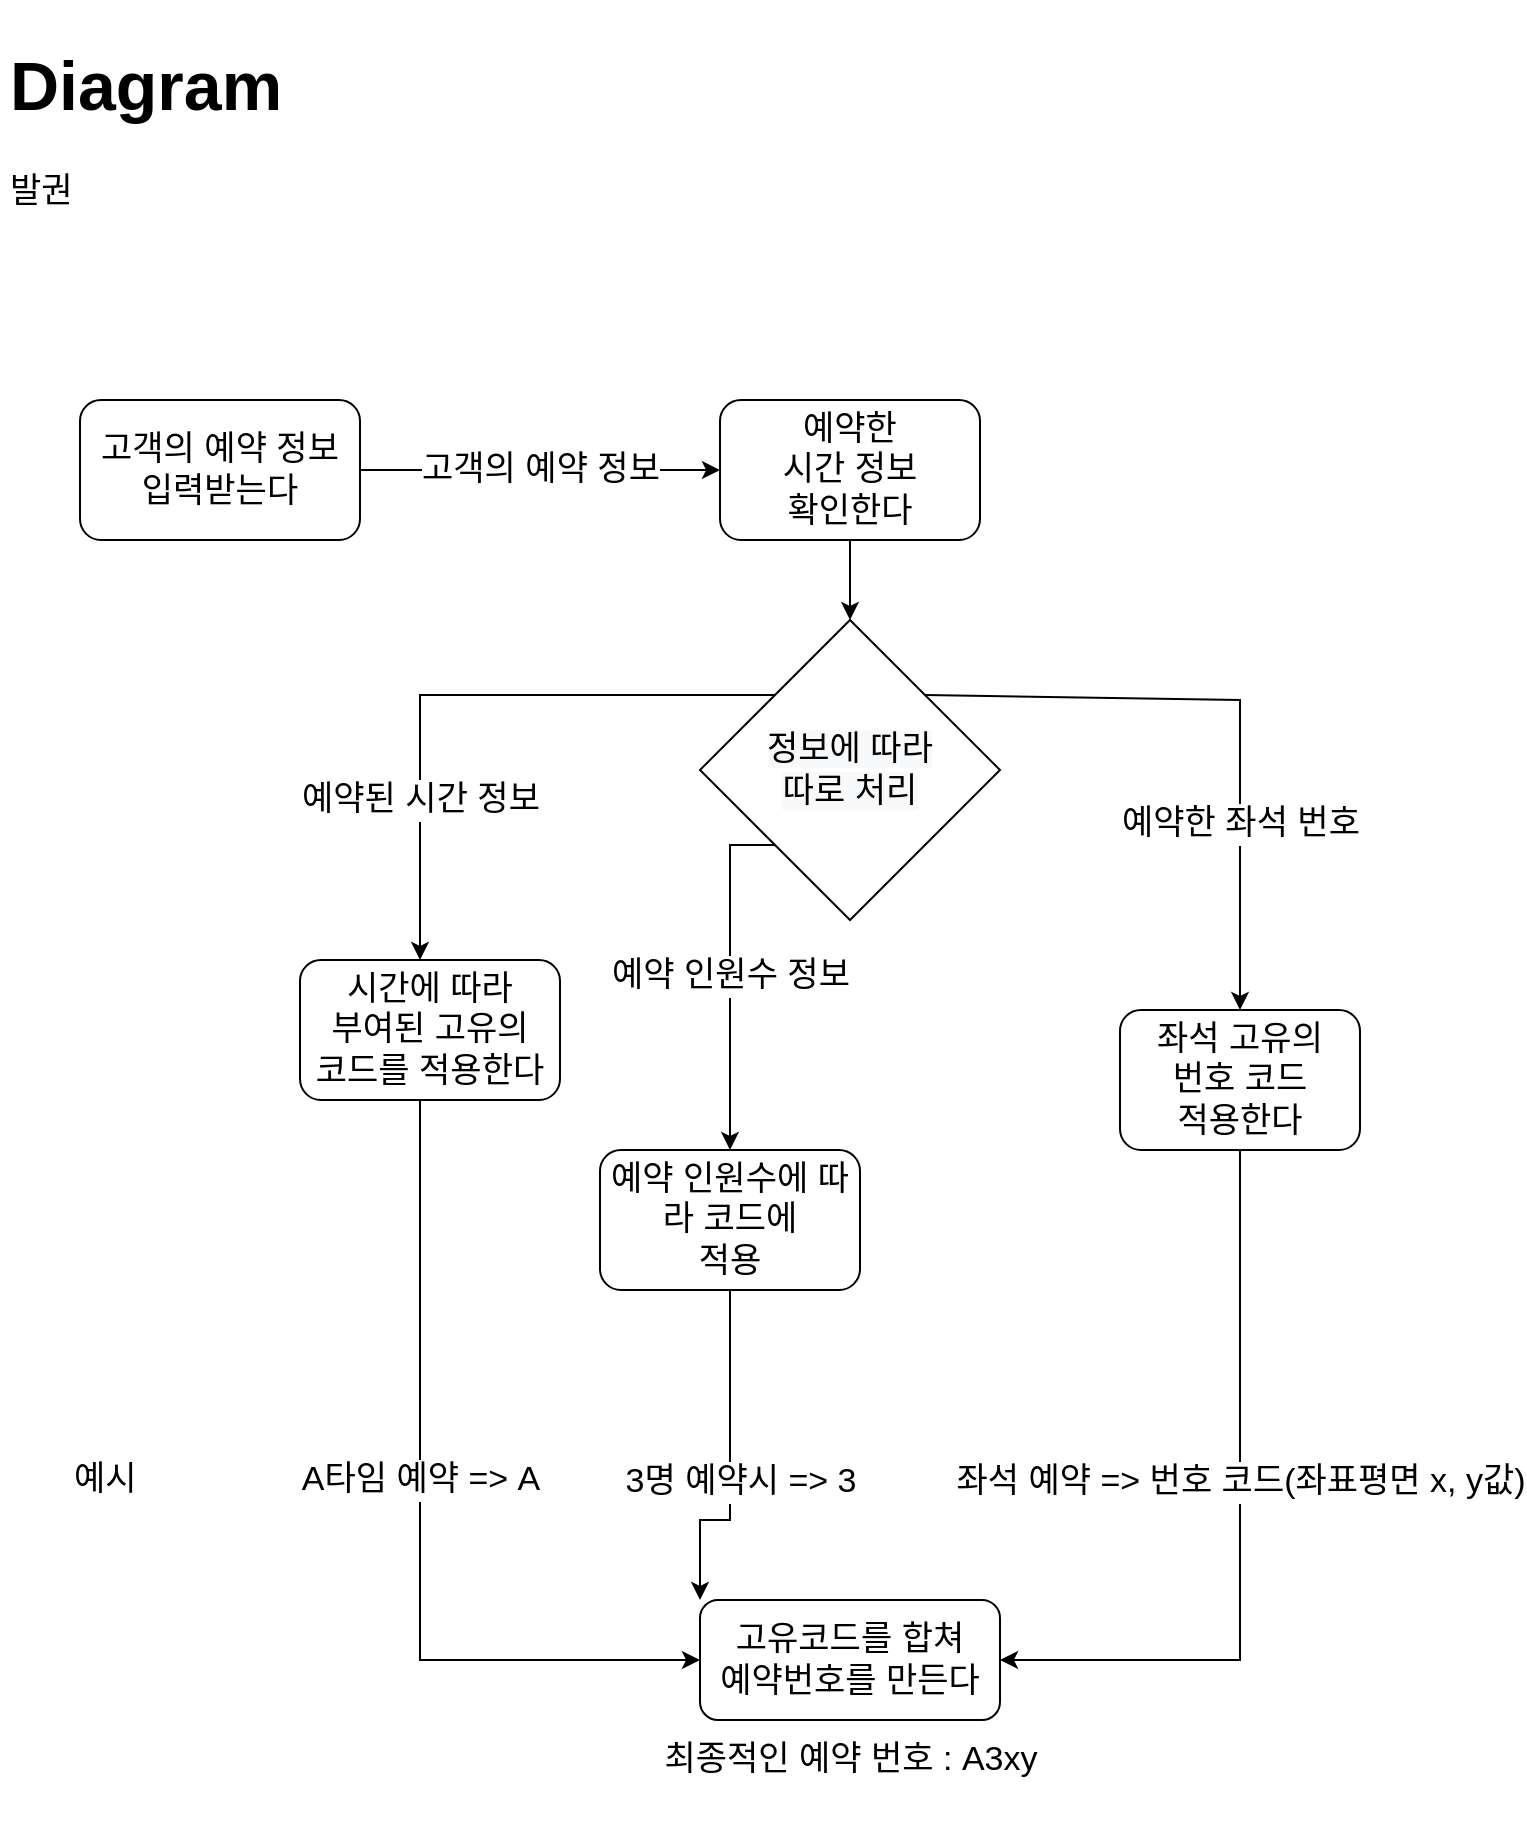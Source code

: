 <mxfile version="17.4.2" type="github">
  <diagram id="C5RBs43oDa-KdzZeNtuy" name="Page-1">
    <mxGraphModel dx="1483" dy="781" grid="1" gridSize="10" guides="1" tooltips="1" connect="1" arrows="1" fold="1" page="1" pageScale="1" pageWidth="827" pageHeight="1169" math="0" shadow="0">
      <root>
        <mxCell id="WIyWlLk6GJQsqaUBKTNV-0" />
        <mxCell id="WIyWlLk6GJQsqaUBKTNV-1" parent="WIyWlLk6GJQsqaUBKTNV-0" />
        <mxCell id="gFQcucEWS_bXOnacTtc2-0" value="&lt;font style=&quot;font-size: 17px&quot;&gt;고객의 예약 정보 &lt;br&gt;입력받는다&lt;/font&gt;" style="rounded=1;whiteSpace=wrap;html=1;" parent="WIyWlLk6GJQsqaUBKTNV-1" vertex="1">
          <mxGeometry x="80" y="210" width="140" height="70" as="geometry" />
        </mxCell>
        <mxCell id="gFQcucEWS_bXOnacTtc2-1" value="예약한 &lt;br&gt;시간 정보 &lt;br&gt;확인한다" style="rounded=1;whiteSpace=wrap;html=1;fontSize=17;" parent="WIyWlLk6GJQsqaUBKTNV-1" vertex="1">
          <mxGeometry x="400" y="210" width="130" height="70" as="geometry" />
        </mxCell>
        <mxCell id="gFQcucEWS_bXOnacTtc2-2" value="&lt;h1&gt;Diagram&lt;/h1&gt;&lt;p&gt;발권&lt;/p&gt;" style="text;html=1;strokeColor=none;fillColor=none;spacing=5;spacingTop=-20;whiteSpace=wrap;overflow=hidden;rounded=0;fontSize=17;" parent="WIyWlLk6GJQsqaUBKTNV-1" vertex="1">
          <mxGeometry x="40" y="20" width="190" height="120" as="geometry" />
        </mxCell>
        <mxCell id="gFQcucEWS_bXOnacTtc2-3" value="고객의 예약 정보" style="endArrow=classic;html=1;rounded=0;fontSize=17;exitX=1;exitY=0.5;exitDx=0;exitDy=0;entryX=0;entryY=0.5;entryDx=0;entryDy=0;" parent="WIyWlLk6GJQsqaUBKTNV-1" source="gFQcucEWS_bXOnacTtc2-0" target="gFQcucEWS_bXOnacTtc2-1" edge="1">
          <mxGeometry width="50" height="50" relative="1" as="geometry">
            <mxPoint x="390" y="360" as="sourcePoint" />
            <mxPoint x="440" y="310" as="targetPoint" />
          </mxGeometry>
        </mxCell>
        <mxCell id="gFQcucEWS_bXOnacTtc2-5" value="시간에 따라 &lt;br&gt;부여된 고유의&lt;br&gt;코드를 적용한다" style="rounded=1;whiteSpace=wrap;html=1;fontSize=17;" parent="WIyWlLk6GJQsqaUBKTNV-1" vertex="1">
          <mxGeometry x="190" y="490" width="130" height="70" as="geometry" />
        </mxCell>
        <mxCell id="gFQcucEWS_bXOnacTtc2-7" value="예약된 시간 정보" style="edgeStyle=segmentEdgeStyle;endArrow=classic;html=1;rounded=0;fontSize=17;exitX=0;exitY=0;exitDx=0;exitDy=0;" parent="WIyWlLk6GJQsqaUBKTNV-1" edge="1" source="gFQcucEWS_bXOnacTtc2-24">
          <mxGeometry x="0.484" width="50" height="50" relative="1" as="geometry">
            <mxPoint x="385.2" y="364.64" as="sourcePoint" />
            <mxPoint x="250" y="490" as="targetPoint" />
            <Array as="points">
              <mxPoint x="250" y="357" />
              <mxPoint x="250" y="490" />
            </Array>
            <mxPoint as="offset" />
          </mxGeometry>
        </mxCell>
        <mxCell id="gFQcucEWS_bXOnacTtc2-9" value="" style="endArrow=classic;html=1;rounded=0;fontSize=17;exitX=0.5;exitY=1;exitDx=0;exitDy=0;" parent="WIyWlLk6GJQsqaUBKTNV-1" source="gFQcucEWS_bXOnacTtc2-1" edge="1">
          <mxGeometry width="50" height="50" relative="1" as="geometry">
            <mxPoint x="390" y="360" as="sourcePoint" />
            <mxPoint x="465" y="320" as="targetPoint" />
          </mxGeometry>
        </mxCell>
        <mxCell id="gFQcucEWS_bXOnacTtc2-10" value="예약한 좌석 번호" style="endArrow=classic;html=1;rounded=0;fontSize=17;entryX=0.5;entryY=0;entryDx=0;entryDy=0;exitX=1;exitY=0;exitDx=0;exitDy=0;" parent="WIyWlLk6GJQsqaUBKTNV-1" target="gFQcucEWS_bXOnacTtc2-11" edge="1" source="gFQcucEWS_bXOnacTtc2-24">
          <mxGeometry x="0.404" width="50" height="50" relative="1" as="geometry">
            <mxPoint x="550" y="470" as="sourcePoint" />
            <mxPoint x="580" y="530" as="targetPoint" />
            <Array as="points">
              <mxPoint x="660" y="360" />
            </Array>
            <mxPoint as="offset" />
          </mxGeometry>
        </mxCell>
        <mxCell id="gFQcucEWS_bXOnacTtc2-11" value="좌석 고유의 &lt;br&gt;번호 코드 &lt;br&gt;적용한다" style="rounded=1;whiteSpace=wrap;html=1;fontSize=17;" parent="WIyWlLk6GJQsqaUBKTNV-1" vertex="1">
          <mxGeometry x="600" y="515" width="120" height="70" as="geometry" />
        </mxCell>
        <mxCell id="gFQcucEWS_bXOnacTtc2-16" value="예시&amp;nbsp;" style="text;html=1;strokeColor=none;fillColor=none;align=center;verticalAlign=middle;whiteSpace=wrap;rounded=0;fontSize=17;" parent="WIyWlLk6GJQsqaUBKTNV-1" vertex="1">
          <mxGeometry x="70" y="720" width="50" height="60" as="geometry" />
        </mxCell>
        <mxCell id="gFQcucEWS_bXOnacTtc2-18" value="예약 인원수 정보" style="edgeStyle=segmentEdgeStyle;endArrow=classic;html=1;rounded=0;fontSize=17;exitX=0;exitY=1;exitDx=0;exitDy=0;entryX=0.5;entryY=0;entryDx=0;entryDy=0;" parent="WIyWlLk6GJQsqaUBKTNV-1" target="gFQcucEWS_bXOnacTtc2-19" edge="1" source="gFQcucEWS_bXOnacTtc2-24">
          <mxGeometry width="50" height="50" relative="1" as="geometry">
            <mxPoint x="541.2" y="365.36" as="sourcePoint" />
            <mxPoint x="660" y="440" as="targetPoint" />
          </mxGeometry>
        </mxCell>
        <mxCell id="gFQcucEWS_bXOnacTtc2-19" value="예약 인원수에 따라 코드에 &lt;br&gt;적용" style="rounded=1;whiteSpace=wrap;html=1;fontSize=17;" parent="WIyWlLk6GJQsqaUBKTNV-1" vertex="1">
          <mxGeometry x="340" y="585" width="130" height="70" as="geometry" />
        </mxCell>
        <mxCell id="gFQcucEWS_bXOnacTtc2-20" value="최종적인 예약 번호 : A3xy" style="text;html=1;strokeColor=none;fillColor=none;align=center;verticalAlign=middle;whiteSpace=wrap;rounded=0;fontSize=17;" parent="WIyWlLk6GJQsqaUBKTNV-1" vertex="1">
          <mxGeometry x="332.5" y="860" width="265" height="60" as="geometry" />
        </mxCell>
        <mxCell id="gFQcucEWS_bXOnacTtc2-23" value="고유코드를 합쳐 &lt;br&gt;예약번호를 만든다" style="rounded=1;whiteSpace=wrap;html=1;fontSize=17;" parent="WIyWlLk6GJQsqaUBKTNV-1" vertex="1">
          <mxGeometry x="390" y="810" width="150" height="60" as="geometry" />
        </mxCell>
        <mxCell id="gFQcucEWS_bXOnacTtc2-24" value="&#xa;&#xa;&lt;span style=&quot;color: rgb(0, 0, 0); font-family: helvetica; font-size: 17px; font-style: normal; font-weight: 400; letter-spacing: normal; text-align: center; text-indent: 0px; text-transform: none; word-spacing: 0px; background-color: rgb(248, 249, 250); display: inline; float: none;&quot;&gt;정보에 따라&lt;/span&gt;&lt;br style=&quot;color: rgb(0, 0, 0); font-family: helvetica; font-size: 17px; font-style: normal; font-weight: 400; letter-spacing: normal; text-align: center; text-indent: 0px; text-transform: none; word-spacing: 0px; background-color: rgb(248, 249, 250);&quot;&gt;&lt;span style=&quot;color: rgb(0, 0, 0); font-family: helvetica; font-size: 17px; font-style: normal; font-weight: 400; letter-spacing: normal; text-align: center; text-indent: 0px; text-transform: none; word-spacing: 0px; background-color: rgb(248, 249, 250); display: inline; float: none;&quot;&gt;따로 처리&lt;/span&gt;&#xa;&#xa;" style="rhombus;whiteSpace=wrap;html=1;fontSize=17;" parent="WIyWlLk6GJQsqaUBKTNV-1" vertex="1">
          <mxGeometry x="390" y="320" width="150" height="150" as="geometry" />
        </mxCell>
        <mxCell id="gFQcucEWS_bXOnacTtc2-27" value="A타임 예약 =&amp;gt; A" style="edgeStyle=segmentEdgeStyle;endArrow=classic;html=1;rounded=0;fontSize=17;entryX=0;entryY=0.5;entryDx=0;entryDy=0;" parent="WIyWlLk6GJQsqaUBKTNV-1" target="gFQcucEWS_bXOnacTtc2-23" edge="1">
          <mxGeometry x="-0.095" width="50" height="50" relative="1" as="geometry">
            <mxPoint x="250" y="560" as="sourcePoint" />
            <mxPoint x="360" y="840" as="targetPoint" />
            <Array as="points">
              <mxPoint x="250" y="560" />
              <mxPoint x="250" y="840" />
            </Array>
            <mxPoint as="offset" />
          </mxGeometry>
        </mxCell>
        <mxCell id="gFQcucEWS_bXOnacTtc2-28" value="좌석 예약 =&amp;gt; 번호 코드(좌표평면 x, y값)" style="endArrow=classic;html=1;rounded=0;fontSize=17;entryX=1;entryY=0.5;entryDx=0;entryDy=0;exitX=0.5;exitY=1;exitDx=0;exitDy=0;" parent="WIyWlLk6GJQsqaUBKTNV-1" source="gFQcucEWS_bXOnacTtc2-11" target="gFQcucEWS_bXOnacTtc2-23" edge="1">
          <mxGeometry x="-0.12" width="50" height="50" relative="1" as="geometry">
            <mxPoint x="465" y="700" as="sourcePoint" />
            <mxPoint x="440" y="650" as="targetPoint" />
            <mxPoint y="1" as="offset" />
            <Array as="points">
              <mxPoint x="660" y="840" />
            </Array>
          </mxGeometry>
        </mxCell>
        <mxCell id="gFQcucEWS_bXOnacTtc2-31" value="3명 예약시 =&amp;gt; 3" style="edgeStyle=segmentEdgeStyle;endArrow=classic;html=1;rounded=0;fontSize=17;exitX=0.5;exitY=1;exitDx=0;exitDy=0;entryX=0;entryY=0;entryDx=0;entryDy=0;" parent="WIyWlLk6GJQsqaUBKTNV-1" source="gFQcucEWS_bXOnacTtc2-19" target="gFQcucEWS_bXOnacTtc2-23" edge="1">
          <mxGeometry x="0.118" y="5" width="50" height="50" relative="1" as="geometry">
            <mxPoint x="390" y="760" as="sourcePoint" />
            <mxPoint x="440" y="710" as="targetPoint" />
            <Array as="points">
              <mxPoint x="405" y="770" />
              <mxPoint x="390" y="770" />
            </Array>
            <mxPoint y="1" as="offset" />
          </mxGeometry>
        </mxCell>
      </root>
    </mxGraphModel>
  </diagram>
</mxfile>
